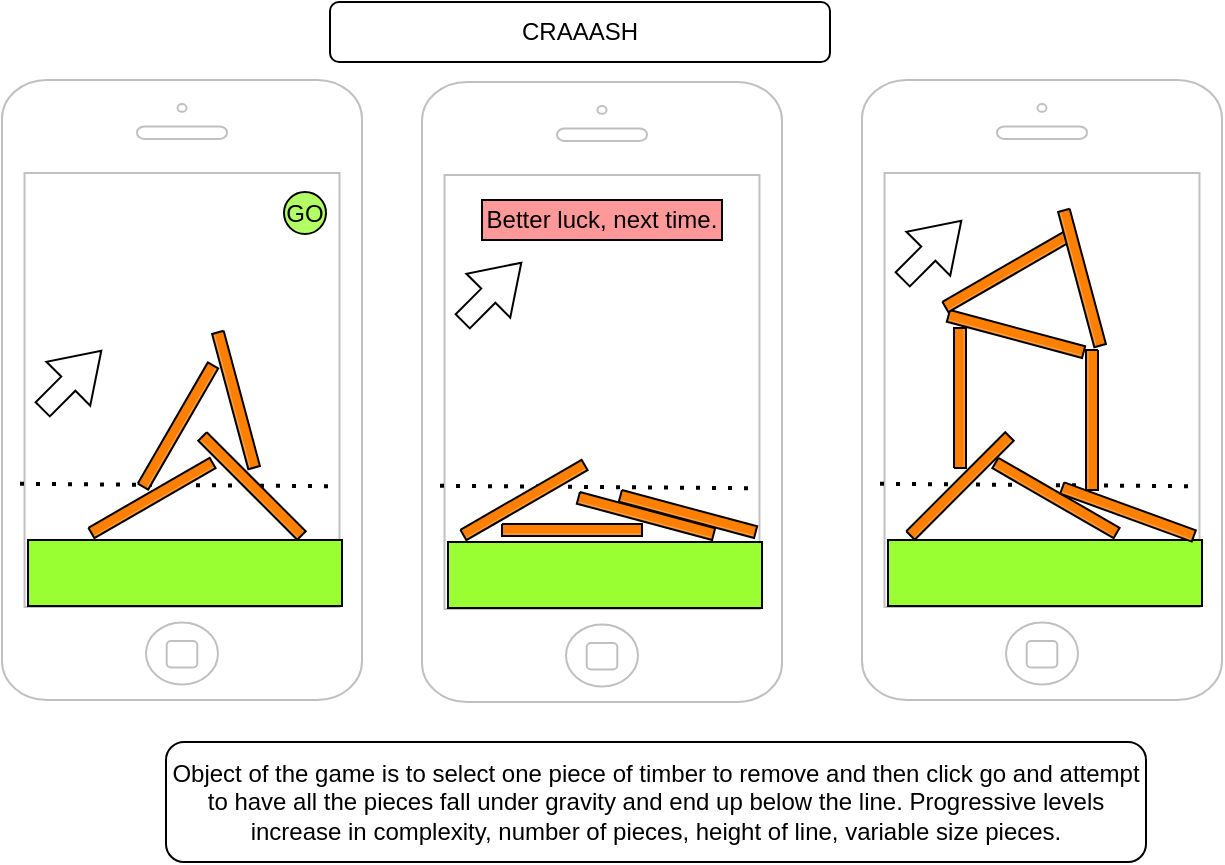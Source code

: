 <mxfile version="28.2.5">
  <diagram name="Page-1" id="z80AFTFk2clcP9LVrkSo">
    <mxGraphModel dx="951" dy="549" grid="1" gridSize="10" guides="1" tooltips="1" connect="1" arrows="1" fold="1" page="1" pageScale="1" pageWidth="827" pageHeight="1169" math="0" shadow="0">
      <root>
        <mxCell id="0" />
        <mxCell id="1" parent="0" />
        <mxCell id="HjrSr5QOwQCXyB6pTclA-1" value="" style="html=1;verticalLabelPosition=bottom;labelBackgroundColor=#ffffff;verticalAlign=top;shadow=0;dashed=0;strokeWidth=1;shape=mxgraph.ios7.misc.iphone;strokeColor=#c0c0c0;" vertex="1" parent="1">
          <mxGeometry x="88" y="49" width="180" height="310" as="geometry" />
        </mxCell>
        <mxCell id="HjrSr5QOwQCXyB6pTclA-2" value="" style="rounded=0;whiteSpace=wrap;html=1;fillColor=#99FF33;" vertex="1" parent="1">
          <mxGeometry x="101" y="279" width="157" height="33" as="geometry" />
        </mxCell>
        <mxCell id="HjrSr5QOwQCXyB6pTclA-3" value="" style="endArrow=none;dashed=1;html=1;dashPattern=1 3;strokeWidth=2;rounded=0;exitX=0.05;exitY=0.648;exitDx=0;exitDy=0;exitPerimeter=0;entryX=0.928;entryY=0.652;entryDx=0;entryDy=0;entryPerimeter=0;" edge="1" parent="1">
          <mxGeometry width="50" height="50" relative="1" as="geometry">
            <mxPoint x="97" y="250.88" as="sourcePoint" />
            <mxPoint x="255.04" y="252.12" as="targetPoint" />
            <Array as="points" />
          </mxGeometry>
        </mxCell>
        <mxCell id="HjrSr5QOwQCXyB6pTclA-4" value="" style="shape=flexArrow;endArrow=classic;html=1;rounded=0;width=10;endSize=7.44;" edge="1" parent="1">
          <mxGeometry width="50" height="50" relative="1" as="geometry">
            <mxPoint x="108" y="214" as="sourcePoint" />
            <mxPoint x="138" y="184" as="targetPoint" />
          </mxGeometry>
        </mxCell>
        <mxCell id="HjrSr5QOwQCXyB6pTclA-9" value="" style="html=1;verticalLabelPosition=bottom;labelBackgroundColor=#ffffff;verticalAlign=top;shadow=0;dashed=0;strokeWidth=1;shape=mxgraph.ios7.misc.iphone;strokeColor=#c0c0c0;" vertex="1" parent="1">
          <mxGeometry x="298" y="50" width="180" height="310" as="geometry" />
        </mxCell>
        <mxCell id="HjrSr5QOwQCXyB6pTclA-10" value="" style="rounded=0;whiteSpace=wrap;html=1;fillColor=#99FF33;" vertex="1" parent="1">
          <mxGeometry x="311" y="280" width="157" height="33" as="geometry" />
        </mxCell>
        <mxCell id="HjrSr5QOwQCXyB6pTclA-11" value="" style="endArrow=none;dashed=1;html=1;dashPattern=1 3;strokeWidth=2;rounded=0;exitX=0.05;exitY=0.648;exitDx=0;exitDy=0;exitPerimeter=0;entryX=0.928;entryY=0.652;entryDx=0;entryDy=0;entryPerimeter=0;" edge="1" parent="1">
          <mxGeometry width="50" height="50" relative="1" as="geometry">
            <mxPoint x="307" y="251.88" as="sourcePoint" />
            <mxPoint x="465.04" y="253.12" as="targetPoint" />
            <Array as="points" />
          </mxGeometry>
        </mxCell>
        <mxCell id="HjrSr5QOwQCXyB6pTclA-12" value="" style="shape=flexArrow;endArrow=classic;html=1;rounded=0;width=10;endSize=7.44;" edge="1" parent="1">
          <mxGeometry width="50" height="50" relative="1" as="geometry">
            <mxPoint x="318" y="170" as="sourcePoint" />
            <mxPoint x="348" y="140" as="targetPoint" />
          </mxGeometry>
        </mxCell>
        <mxCell id="HjrSr5QOwQCXyB6pTclA-13" value="" style="html=1;verticalLabelPosition=bottom;labelBackgroundColor=#ffffff;verticalAlign=top;shadow=0;dashed=0;strokeWidth=1;shape=mxgraph.ios7.misc.iphone;strokeColor=#c0c0c0;" vertex="1" parent="1">
          <mxGeometry x="518" y="49" width="180" height="310" as="geometry" />
        </mxCell>
        <mxCell id="HjrSr5QOwQCXyB6pTclA-14" value="" style="rounded=0;whiteSpace=wrap;html=1;fillColor=#99FF33;" vertex="1" parent="1">
          <mxGeometry x="531" y="279" width="157" height="33" as="geometry" />
        </mxCell>
        <mxCell id="HjrSr5QOwQCXyB6pTclA-15" value="" style="endArrow=none;dashed=1;html=1;dashPattern=1 3;strokeWidth=2;rounded=0;exitX=0.05;exitY=0.648;exitDx=0;exitDy=0;exitPerimeter=0;entryX=0.928;entryY=0.652;entryDx=0;entryDy=0;entryPerimeter=0;" edge="1" parent="1">
          <mxGeometry width="50" height="50" relative="1" as="geometry">
            <mxPoint x="527" y="250.88" as="sourcePoint" />
            <mxPoint x="685.04" y="252.12" as="targetPoint" />
            <Array as="points" />
          </mxGeometry>
        </mxCell>
        <mxCell id="HjrSr5QOwQCXyB6pTclA-16" value="" style="shape=flexArrow;endArrow=classic;html=1;rounded=0;width=10;endSize=7.44;" edge="1" parent="1">
          <mxGeometry width="50" height="50" relative="1" as="geometry">
            <mxPoint x="538" y="149" as="sourcePoint" />
            <mxPoint x="568" y="119" as="targetPoint" />
          </mxGeometry>
        </mxCell>
        <mxCell id="HjrSr5QOwQCXyB6pTclA-21" value="" style="verticalLabelPosition=bottom;verticalAlign=top;html=1;shape=mxgraph.basic.patternFillRect;fillStyle=hor;step=5;fillStrokeWidth=0.2;fillStrokeColor=#dddddd;fillColor=#FF8000;rotation=-30;" vertex="1" parent="1">
          <mxGeometry x="128" y="255" width="70" height="6" as="geometry" />
        </mxCell>
        <mxCell id="HjrSr5QOwQCXyB6pTclA-22" value="" style="verticalLabelPosition=bottom;verticalAlign=top;html=1;shape=mxgraph.basic.patternFillRect;fillStyle=hor;step=5;fillStrokeWidth=0.2;fillStrokeColor=#dddddd;fillColor=#FF8000;rotation=-60;" vertex="1" parent="1">
          <mxGeometry x="141" y="219" width="70" height="6" as="geometry" />
        </mxCell>
        <mxCell id="HjrSr5QOwQCXyB6pTclA-23" value="" style="verticalLabelPosition=bottom;verticalAlign=top;html=1;shape=mxgraph.basic.patternFillRect;fillStyle=hor;step=5;fillStrokeWidth=0.2;fillStrokeColor=#dddddd;fillColor=#FF8000;direction=south;rotation=-45;" vertex="1" parent="1">
          <mxGeometry x="210" y="217" width="6" height="70" as="geometry" />
        </mxCell>
        <mxCell id="HjrSr5QOwQCXyB6pTclA-24" value="" style="verticalLabelPosition=bottom;verticalAlign=top;html=1;shape=mxgraph.basic.patternFillRect;fillStyle=hor;step=5;fillStrokeWidth=0.2;fillStrokeColor=#dddddd;fillColor=#FF8000;rotation=75;" vertex="1" parent="1">
          <mxGeometry x="170" y="206" width="70" height="6" as="geometry" />
        </mxCell>
        <mxCell id="HjrSr5QOwQCXyB6pTclA-25" value="" style="verticalLabelPosition=bottom;verticalAlign=top;html=1;shape=mxgraph.basic.patternFillRect;fillStyle=hor;step=5;fillStrokeWidth=0.2;fillStrokeColor=#dddddd;fillColor=#FF8000;rotation=15;" vertex="1" parent="1">
          <mxGeometry x="396" y="263" width="70" height="6" as="geometry" />
        </mxCell>
        <mxCell id="HjrSr5QOwQCXyB6pTclA-26" value="" style="verticalLabelPosition=bottom;verticalAlign=top;html=1;shape=mxgraph.basic.patternFillRect;fillStyle=hor;step=5;fillStrokeWidth=0.2;fillStrokeColor=#dddddd;fillColor=#FF8000;rotation=-30;" vertex="1" parent="1">
          <mxGeometry x="314" y="256" width="70" height="6" as="geometry" />
        </mxCell>
        <mxCell id="HjrSr5QOwQCXyB6pTclA-27" value="" style="verticalLabelPosition=bottom;verticalAlign=top;html=1;shape=mxgraph.basic.patternFillRect;fillStyle=hor;step=5;fillStrokeWidth=0.2;fillStrokeColor=#dddddd;fillColor=#FF8000;rotation=-90;" vertex="1" parent="1">
          <mxGeometry x="532" y="205" width="70" height="6" as="geometry" />
        </mxCell>
        <mxCell id="HjrSr5QOwQCXyB6pTclA-28" value="" style="verticalLabelPosition=bottom;verticalAlign=top;html=1;shape=mxgraph.basic.patternFillRect;fillStyle=hor;step=5;fillStrokeWidth=0.2;fillStrokeColor=#dddddd;fillColor=#FF8000;rotation=-45;" vertex="1" parent="1">
          <mxGeometry x="532" y="249" width="70" height="6" as="geometry" />
        </mxCell>
        <mxCell id="HjrSr5QOwQCXyB6pTclA-29" value="" style="verticalLabelPosition=bottom;verticalAlign=top;html=1;shape=mxgraph.basic.patternFillRect;fillStyle=hor;step=5;fillStrokeWidth=0.2;fillStrokeColor=#dddddd;fillColor=#FF8000;rotation=30;" vertex="1" parent="1">
          <mxGeometry x="580" y="255" width="70" height="6" as="geometry" />
        </mxCell>
        <mxCell id="HjrSr5QOwQCXyB6pTclA-30" value="" style="verticalLabelPosition=bottom;verticalAlign=top;html=1;shape=mxgraph.basic.patternFillRect;fillStyle=hor;step=5;fillStrokeWidth=0.2;fillStrokeColor=#dddddd;fillColor=#FF8000;rotation=20;" vertex="1" parent="1">
          <mxGeometry x="616" y="262" width="70" height="6" as="geometry" />
        </mxCell>
        <mxCell id="HjrSr5QOwQCXyB6pTclA-31" value="" style="verticalLabelPosition=bottom;verticalAlign=top;html=1;shape=mxgraph.basic.patternFillRect;fillStyle=hor;step=5;fillStrokeWidth=0.2;fillStrokeColor=#dddddd;fillColor=#FF8000;rotation=90;" vertex="1" parent="1">
          <mxGeometry x="598" y="216" width="70" height="6" as="geometry" />
        </mxCell>
        <mxCell id="HjrSr5QOwQCXyB6pTclA-32" value="" style="verticalLabelPosition=bottom;verticalAlign=top;html=1;shape=mxgraph.basic.patternFillRect;fillStyle=hor;step=5;fillStrokeWidth=0.2;fillStrokeColor=#dddddd;fillColor=#FF8000;rotation=15;" vertex="1" parent="1">
          <mxGeometry x="375" y="264" width="70" height="6" as="geometry" />
        </mxCell>
        <mxCell id="HjrSr5QOwQCXyB6pTclA-33" value="" style="verticalLabelPosition=bottom;verticalAlign=top;html=1;shape=mxgraph.basic.patternFillRect;fillStyle=hor;step=5;fillStrokeWidth=0.2;fillStrokeColor=#dddddd;fillColor=#FF8000;" vertex="1" parent="1">
          <mxGeometry x="338" y="271" width="70" height="6" as="geometry" />
        </mxCell>
        <mxCell id="HjrSr5QOwQCXyB6pTclA-34" value="" style="verticalLabelPosition=bottom;verticalAlign=top;html=1;shape=mxgraph.basic.patternFillRect;fillStyle=hor;step=5;fillStrokeWidth=0.2;fillStrokeColor=#dddddd;fillColor=#FF8000;rotation=15;" vertex="1" parent="1">
          <mxGeometry x="560" y="173" width="70" height="6" as="geometry" />
        </mxCell>
        <mxCell id="HjrSr5QOwQCXyB6pTclA-35" value="" style="verticalLabelPosition=bottom;verticalAlign=top;html=1;shape=mxgraph.basic.patternFillRect;fillStyle=hor;step=5;fillStrokeWidth=0.2;fillStrokeColor=#dddddd;fillColor=#FF8000;rotation=-30;" vertex="1" parent="1">
          <mxGeometry x="555" y="142" width="70" height="6" as="geometry" />
        </mxCell>
        <mxCell id="HjrSr5QOwQCXyB6pTclA-37" value="" style="verticalLabelPosition=bottom;verticalAlign=top;html=1;shape=mxgraph.basic.patternFillRect;fillStyle=hor;step=5;fillStrokeWidth=0.2;fillStrokeColor=#dddddd;fillColor=#FF8000;rotation=75;" vertex="1" parent="1">
          <mxGeometry x="593" y="145" width="70" height="6" as="geometry" />
        </mxCell>
        <mxCell id="HjrSr5QOwQCXyB6pTclA-39" value="GO" style="ellipse;whiteSpace=wrap;html=1;aspect=fixed;fillColor=#B3FF66;" vertex="1" parent="1">
          <mxGeometry x="229" y="105" width="21" height="21" as="geometry" />
        </mxCell>
        <mxCell id="HjrSr5QOwQCXyB6pTclA-40" value="Better luck, next time." style="rounded=0;whiteSpace=wrap;html=1;fillColor=#FF9999;" vertex="1" parent="1">
          <mxGeometry x="328" y="109" width="120" height="20" as="geometry" />
        </mxCell>
        <mxCell id="HjrSr5QOwQCXyB6pTclA-41" value="Object of the game is to select one piece of timber to remove and then click go and attempt to have all the pieces fall under gravity and end up below the line. Progressive levels increase in complexity, number of pieces, height of line, variable size pieces." style="rounded=1;whiteSpace=wrap;html=1;" vertex="1" parent="1">
          <mxGeometry x="170" y="380" width="490" height="60" as="geometry" />
        </mxCell>
        <mxCell id="HjrSr5QOwQCXyB6pTclA-42" value="CRAAASH" style="rounded=1;whiteSpace=wrap;html=1;" vertex="1" parent="1">
          <mxGeometry x="252" y="10" width="250" height="30" as="geometry" />
        </mxCell>
      </root>
    </mxGraphModel>
  </diagram>
</mxfile>
